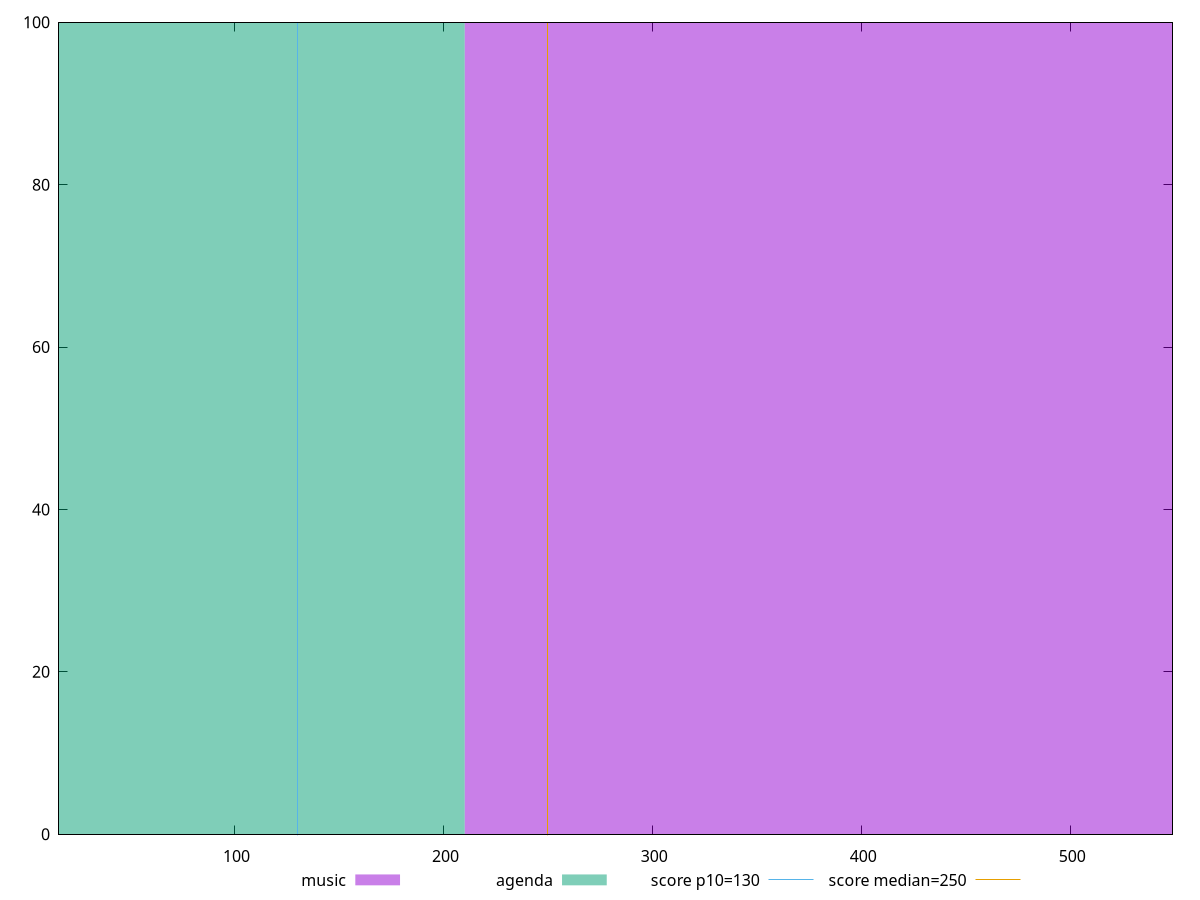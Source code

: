reset

$music <<EOF
420.3541028833133 100
EOF

$agenda <<EOF
0 100
EOF

set key outside below
set boxwidth 420.3541028833133
set xrange [16:549]
set yrange [0:100]
set trange [0:100]
set style fill transparent solid 0.5 noborder

set parametric
set terminal svg size 640, 500 enhanced background rgb 'white'
set output "reports/report_00031_2021-02-24T23-18-18.084Z/max-potential-fid/comparison/histogram/0_vs_1.svg"

plot $music title "music" with boxes, \
     $agenda title "agenda" with boxes, \
     130,t title "score p10=130", \
     250,t title "score median=250"

reset
